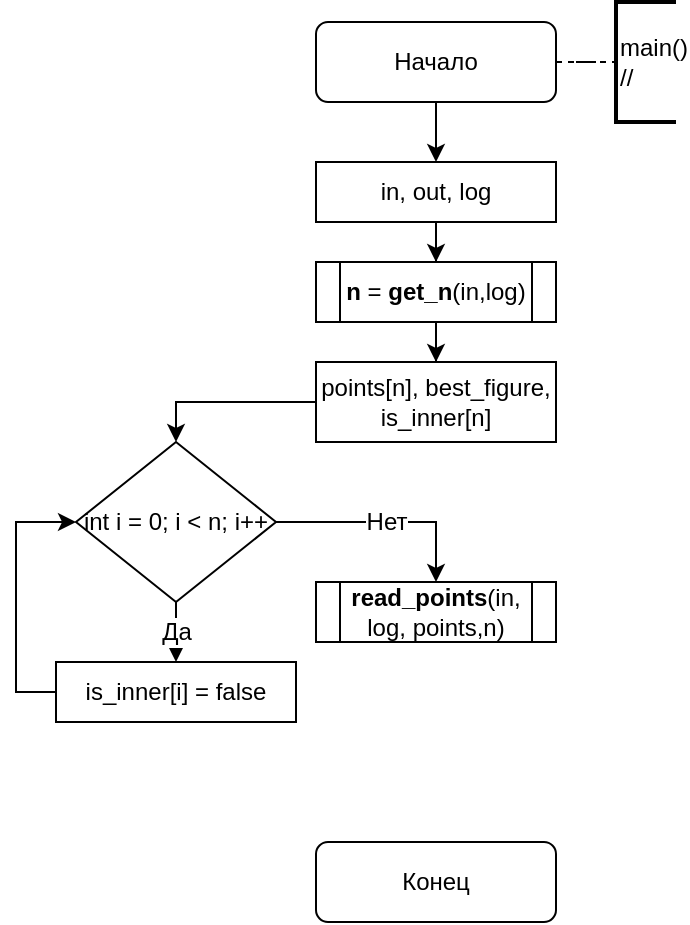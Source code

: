 <mxfile version="15.8.7" type="device"><diagram id="C5RBs43oDa-KdzZeNtuy" name="Page-1"><mxGraphModel dx="736" dy="905" grid="1" gridSize="10" guides="1" tooltips="1" connect="1" arrows="1" fold="1" page="1" pageScale="1" pageWidth="827" pageHeight="1169" math="0" shadow="0"><root><mxCell id="WIyWlLk6GJQsqaUBKTNV-0"/><mxCell id="WIyWlLk6GJQsqaUBKTNV-1" parent="WIyWlLk6GJQsqaUBKTNV-0"/><mxCell id="_Mfd2ez08eaHNUAVhKDZ-5" value="" style="edgeStyle=orthogonalEdgeStyle;rounded=0;orthogonalLoop=1;jettySize=auto;html=1;entryX=0.5;entryY=0;entryDx=0;entryDy=0;" edge="1" parent="WIyWlLk6GJQsqaUBKTNV-1" source="WIyWlLk6GJQsqaUBKTNV-3" target="_Mfd2ez08eaHNUAVhKDZ-6"><mxGeometry relative="1" as="geometry"><mxPoint x="220" y="190" as="targetPoint"/></mxGeometry></mxCell><mxCell id="_Mfd2ez08eaHNUAVhKDZ-22" style="edgeStyle=orthogonalEdgeStyle;rounded=0;orthogonalLoop=1;jettySize=auto;html=1;entryX=0;entryY=0.5;entryDx=0;entryDy=0;entryPerimeter=0;fontSize=12;endArrow=none;endFill=0;dashed=1;" edge="1" parent="WIyWlLk6GJQsqaUBKTNV-1" source="WIyWlLk6GJQsqaUBKTNV-3" target="_Mfd2ez08eaHNUAVhKDZ-21"><mxGeometry relative="1" as="geometry"/></mxCell><mxCell id="WIyWlLk6GJQsqaUBKTNV-3" value="Начало" style="rounded=1;whiteSpace=wrap;html=1;fontSize=12;glass=0;strokeWidth=1;shadow=0;" parent="WIyWlLk6GJQsqaUBKTNV-1" vertex="1"><mxGeometry x="160" y="80" width="120" height="40" as="geometry"/></mxCell><mxCell id="WIyWlLk6GJQsqaUBKTNV-11" value="Конец" style="rounded=1;whiteSpace=wrap;html=1;fontSize=12;glass=0;strokeWidth=1;shadow=0;" parent="WIyWlLk6GJQsqaUBKTNV-1" vertex="1"><mxGeometry x="160" y="490" width="120" height="40" as="geometry"/></mxCell><mxCell id="_Mfd2ez08eaHNUAVhKDZ-8" style="edgeStyle=orthogonalEdgeStyle;rounded=0;orthogonalLoop=1;jettySize=auto;html=1;entryX=0.5;entryY=0;entryDx=0;entryDy=0;" edge="1" parent="WIyWlLk6GJQsqaUBKTNV-1" source="_Mfd2ez08eaHNUAVhKDZ-6" target="_Mfd2ez08eaHNUAVhKDZ-7"><mxGeometry relative="1" as="geometry"/></mxCell><mxCell id="_Mfd2ez08eaHNUAVhKDZ-6" value="in, out, log" style="rounded=0;whiteSpace=wrap;html=1;" vertex="1" parent="WIyWlLk6GJQsqaUBKTNV-1"><mxGeometry x="160" y="150" width="120" height="30" as="geometry"/></mxCell><mxCell id="_Mfd2ez08eaHNUAVhKDZ-11" style="edgeStyle=orthogonalEdgeStyle;rounded=0;orthogonalLoop=1;jettySize=auto;html=1;entryX=0.5;entryY=0;entryDx=0;entryDy=0;" edge="1" parent="WIyWlLk6GJQsqaUBKTNV-1" source="_Mfd2ez08eaHNUAVhKDZ-7" target="_Mfd2ez08eaHNUAVhKDZ-9"><mxGeometry relative="1" as="geometry"/></mxCell><mxCell id="_Mfd2ez08eaHNUAVhKDZ-7" value="&lt;b&gt;n&lt;/b&gt; = &lt;b&gt;get_n&lt;/b&gt;(in,log)" style="shape=process;whiteSpace=wrap;html=1;backgroundOutline=1;" vertex="1" parent="WIyWlLk6GJQsqaUBKTNV-1"><mxGeometry x="160" y="200" width="120" height="30" as="geometry"/></mxCell><mxCell id="_Mfd2ez08eaHNUAVhKDZ-15" style="edgeStyle=orthogonalEdgeStyle;rounded=0;orthogonalLoop=1;jettySize=auto;html=1;entryX=0.5;entryY=0;entryDx=0;entryDy=0;" edge="1" parent="WIyWlLk6GJQsqaUBKTNV-1" source="_Mfd2ez08eaHNUAVhKDZ-9" target="_Mfd2ez08eaHNUAVhKDZ-14"><mxGeometry relative="1" as="geometry"/></mxCell><mxCell id="_Mfd2ez08eaHNUAVhKDZ-9" value="points[n], best_figure, is_inner[n]" style="rounded=0;whiteSpace=wrap;html=1;" vertex="1" parent="WIyWlLk6GJQsqaUBKTNV-1"><mxGeometry x="160" y="250" width="120" height="40" as="geometry"/></mxCell><mxCell id="_Mfd2ez08eaHNUAVhKDZ-10" value="&lt;b&gt;read_points&lt;/b&gt;(in,&lt;br&gt;log, points,n)" style="shape=process;whiteSpace=wrap;html=1;backgroundOutline=1;" vertex="1" parent="WIyWlLk6GJQsqaUBKTNV-1"><mxGeometry x="160" y="360" width="120" height="30" as="geometry"/></mxCell><mxCell id="_Mfd2ez08eaHNUAVhKDZ-17" value="Да" style="edgeStyle=orthogonalEdgeStyle;rounded=0;orthogonalLoop=1;jettySize=auto;html=1;fontSize=12;" edge="1" parent="WIyWlLk6GJQsqaUBKTNV-1" source="_Mfd2ez08eaHNUAVhKDZ-14" target="_Mfd2ez08eaHNUAVhKDZ-16"><mxGeometry relative="1" as="geometry"/></mxCell><mxCell id="_Mfd2ez08eaHNUAVhKDZ-19" value="Нет" style="edgeStyle=orthogonalEdgeStyle;rounded=0;orthogonalLoop=1;jettySize=auto;html=1;entryX=0.5;entryY=0;entryDx=0;entryDy=0;fontSize=12;" edge="1" parent="WIyWlLk6GJQsqaUBKTNV-1" source="_Mfd2ez08eaHNUAVhKDZ-14" target="_Mfd2ez08eaHNUAVhKDZ-10"><mxGeometry relative="1" as="geometry"/></mxCell><mxCell id="_Mfd2ez08eaHNUAVhKDZ-14" value="&lt;font style=&quot;font-size: 12px&quot;&gt;int i = 0; i &amp;lt; n; i++&lt;/font&gt;" style="rhombus;whiteSpace=wrap;html=1;" vertex="1" parent="WIyWlLk6GJQsqaUBKTNV-1"><mxGeometry x="40" y="290" width="100" height="80" as="geometry"/></mxCell><mxCell id="_Mfd2ez08eaHNUAVhKDZ-18" style="edgeStyle=orthogonalEdgeStyle;rounded=0;orthogonalLoop=1;jettySize=auto;html=1;entryX=0;entryY=0.5;entryDx=0;entryDy=0;fontSize=12;" edge="1" parent="WIyWlLk6GJQsqaUBKTNV-1" source="_Mfd2ez08eaHNUAVhKDZ-16" target="_Mfd2ez08eaHNUAVhKDZ-14"><mxGeometry relative="1" as="geometry"><Array as="points"><mxPoint x="10" y="415"/><mxPoint x="10" y="330"/></Array></mxGeometry></mxCell><mxCell id="_Mfd2ez08eaHNUAVhKDZ-16" value="is_inner[i] = false" style="rounded=0;whiteSpace=wrap;html=1;fontSize=12;" vertex="1" parent="WIyWlLk6GJQsqaUBKTNV-1"><mxGeometry x="30" y="400" width="120" height="30" as="geometry"/></mxCell><mxCell id="_Mfd2ez08eaHNUAVhKDZ-21" value="main()&lt;br&gt;//" style="strokeWidth=2;html=1;shape=mxgraph.flowchart.annotation_1;align=left;pointerEvents=1;fontSize=12;" vertex="1" parent="WIyWlLk6GJQsqaUBKTNV-1"><mxGeometry x="310" y="70" width="30" height="60" as="geometry"/></mxCell></root></mxGraphModel></diagram></mxfile>